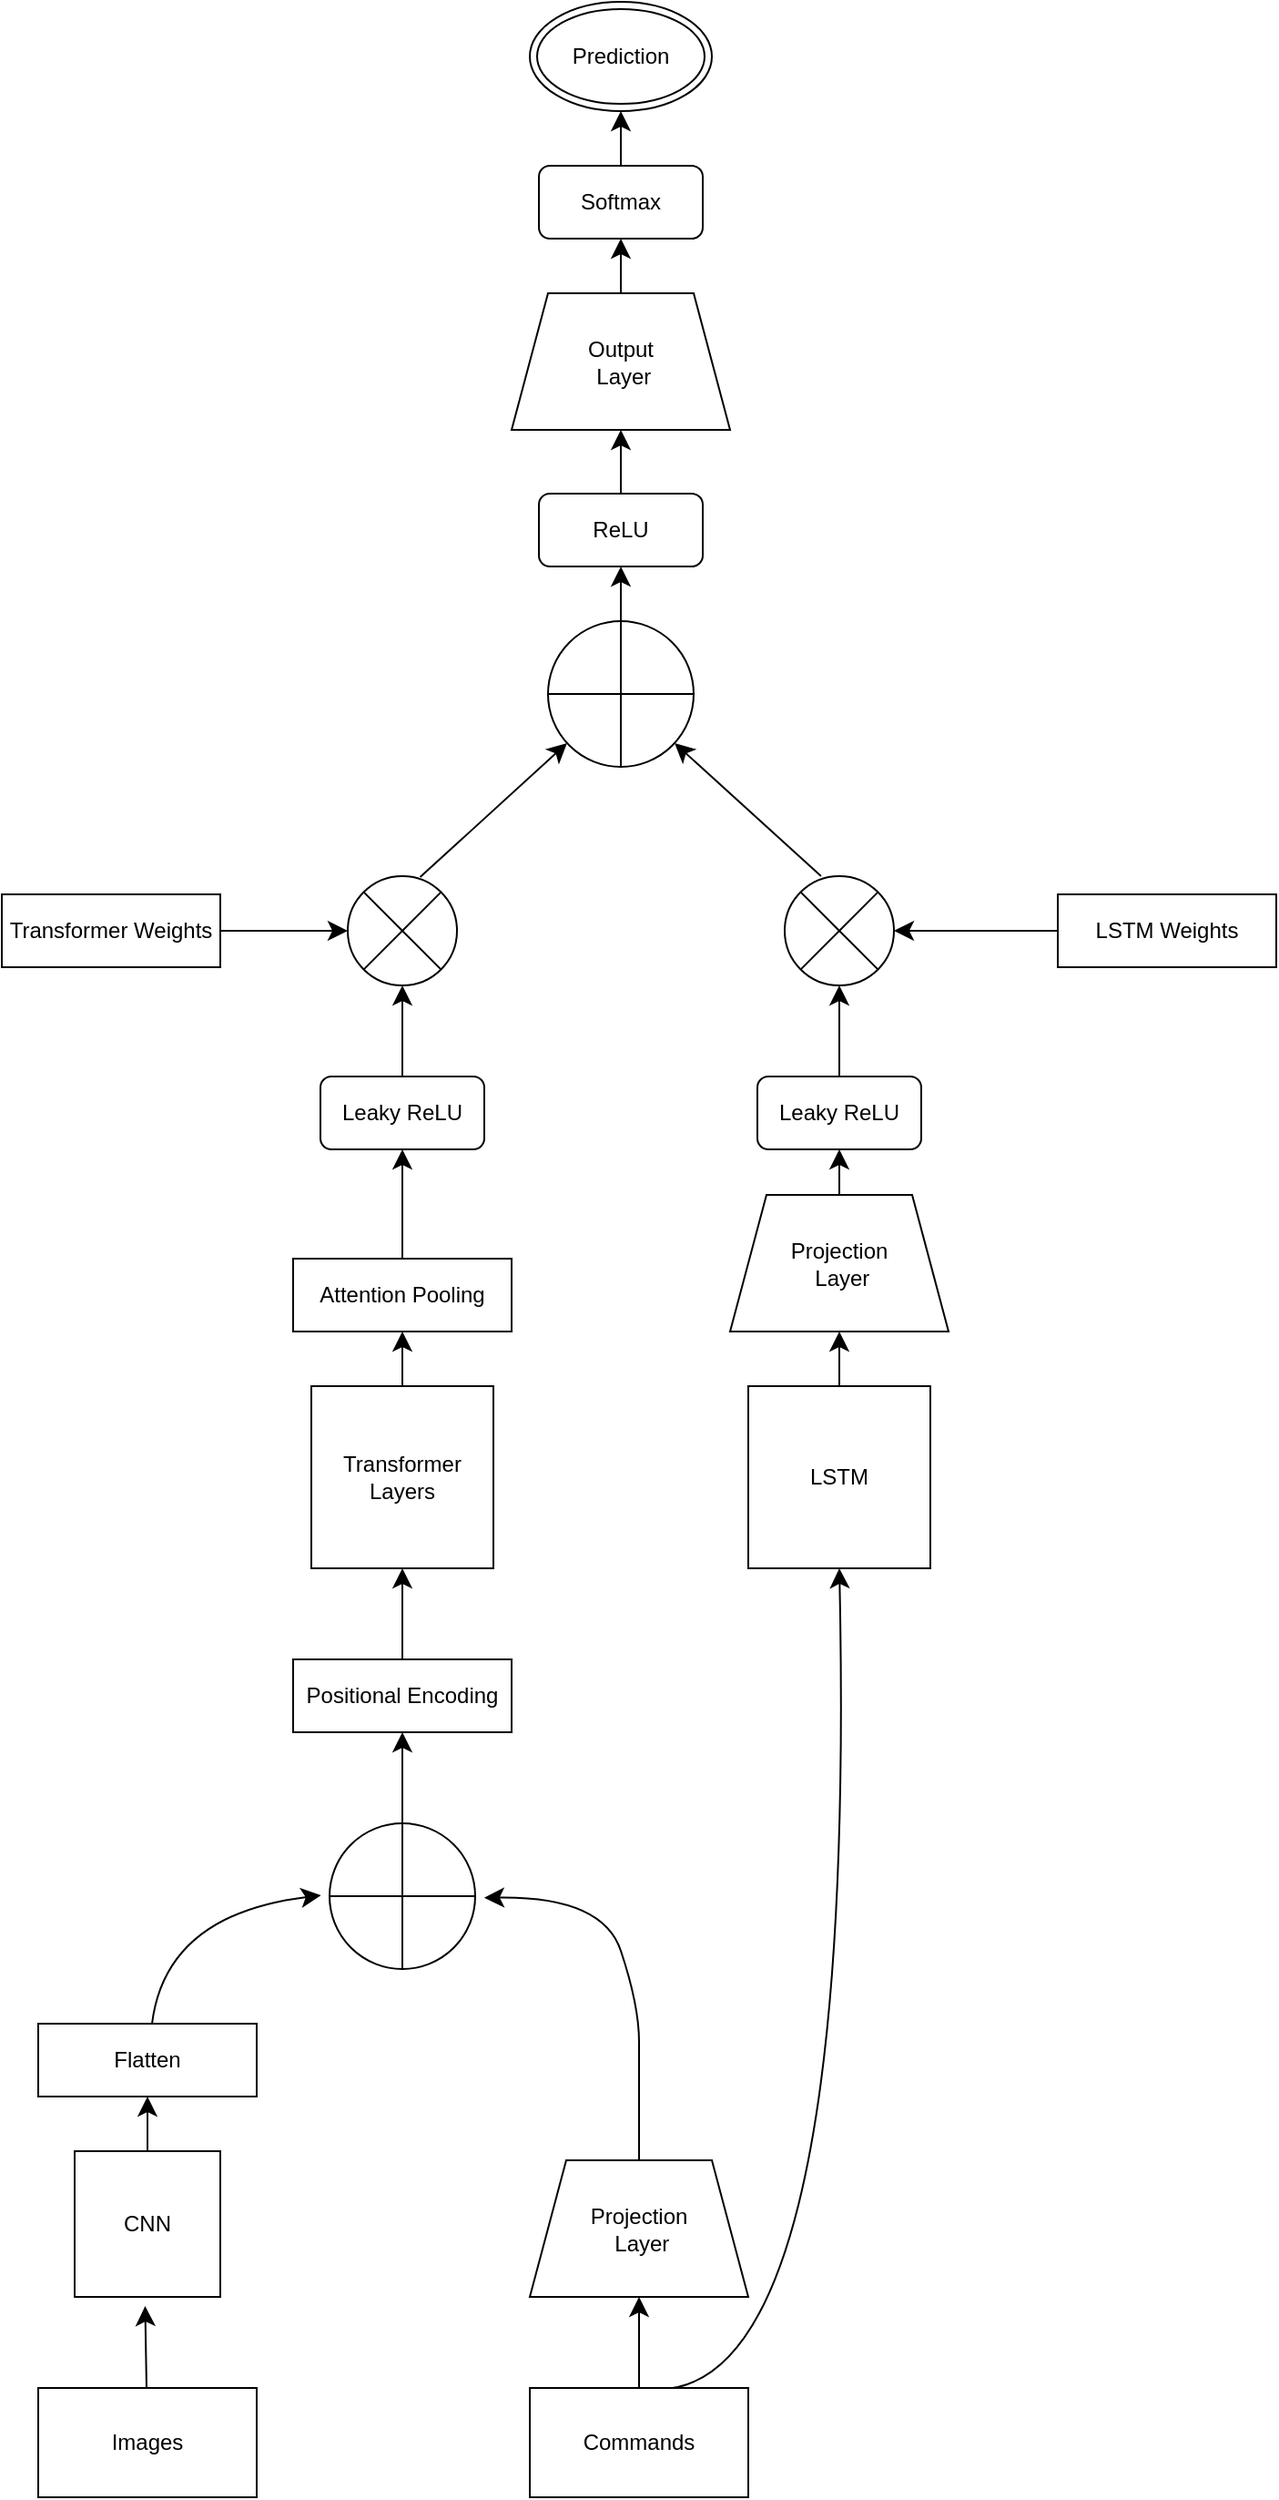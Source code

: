 <mxfile version="24.2.3" type="github">
  <diagram name="Page-1" id="edf60f1a-56cd-e834-aa8a-f176f3a09ee4">
    <mxGraphModel dx="1154" dy="1474" grid="1" gridSize="10" guides="1" tooltips="1" connect="1" arrows="1" fold="1" page="1" pageScale="1" pageWidth="1100" pageHeight="850" background="none" math="0" shadow="0">
      <root>
        <mxCell id="0" />
        <mxCell id="1" parent="0" />
        <mxCell id="h9_nZe1dcZp-BVQekUmI-1" value="Images" style="rounded=0;whiteSpace=wrap;html=1;" vertex="1" parent="1">
          <mxGeometry x="190" y="740" width="120" height="60" as="geometry" />
        </mxCell>
        <mxCell id="h9_nZe1dcZp-BVQekUmI-12" style="edgeStyle=none;curved=1;rounded=0;orthogonalLoop=1;jettySize=auto;html=1;entryX=0.5;entryY=1;entryDx=0;entryDy=0;fontSize=12;startSize=8;endSize=8;" edge="1" parent="1" source="h9_nZe1dcZp-BVQekUmI-2" target="h9_nZe1dcZp-BVQekUmI-27">
          <mxGeometry relative="1" as="geometry">
            <mxPoint x="520.0" y="690" as="targetPoint" />
          </mxGeometry>
        </mxCell>
        <mxCell id="h9_nZe1dcZp-BVQekUmI-32" style="edgeStyle=none;curved=1;rounded=0;orthogonalLoop=1;jettySize=auto;html=1;entryX=0.5;entryY=1;entryDx=0;entryDy=0;fontSize=12;startSize=8;endSize=8;exitX=0.5;exitY=0;exitDx=0;exitDy=0;" edge="1" parent="1" source="h9_nZe1dcZp-BVQekUmI-2" target="h9_nZe1dcZp-BVQekUmI-31">
          <mxGeometry relative="1" as="geometry">
            <Array as="points">
              <mxPoint x="640" y="760" />
            </Array>
          </mxGeometry>
        </mxCell>
        <mxCell id="h9_nZe1dcZp-BVQekUmI-2" value="Commands" style="rounded=0;whiteSpace=wrap;html=1;" vertex="1" parent="1">
          <mxGeometry x="460" y="740" width="120" height="60" as="geometry" />
        </mxCell>
        <mxCell id="h9_nZe1dcZp-BVQekUmI-9" value="" style="edgeStyle=none;curved=1;rounded=0;orthogonalLoop=1;jettySize=auto;html=1;fontSize=12;startSize=8;endSize=8;" edge="1" parent="1" source="h9_nZe1dcZp-BVQekUmI-5" target="h9_nZe1dcZp-BVQekUmI-8">
          <mxGeometry relative="1" as="geometry" />
        </mxCell>
        <mxCell id="h9_nZe1dcZp-BVQekUmI-5" value="CNN" style="whiteSpace=wrap;html=1;aspect=fixed;" vertex="1" parent="1">
          <mxGeometry x="210" y="610" width="80" height="80" as="geometry" />
        </mxCell>
        <mxCell id="h9_nZe1dcZp-BVQekUmI-7" style="edgeStyle=none;curved=1;rounded=0;orthogonalLoop=1;jettySize=auto;html=1;entryX=0.484;entryY=1.063;entryDx=0;entryDy=0;entryPerimeter=0;fontSize=12;startSize=8;endSize=8;" edge="1" parent="1" source="h9_nZe1dcZp-BVQekUmI-1" target="h9_nZe1dcZp-BVQekUmI-5">
          <mxGeometry relative="1" as="geometry" />
        </mxCell>
        <mxCell id="h9_nZe1dcZp-BVQekUmI-8" value="Flatten" style="whiteSpace=wrap;html=1;" vertex="1" parent="1">
          <mxGeometry x="190" y="540" width="120" height="40" as="geometry" />
        </mxCell>
        <mxCell id="h9_nZe1dcZp-BVQekUmI-19" style="edgeStyle=none;curved=1;rounded=0;orthogonalLoop=1;jettySize=auto;html=1;entryX=0.5;entryY=1;entryDx=0;entryDy=0;fontSize=12;startSize=8;endSize=8;" edge="1" parent="1" source="h9_nZe1dcZp-BVQekUmI-15" target="h9_nZe1dcZp-BVQekUmI-20">
          <mxGeometry relative="1" as="geometry">
            <mxPoint x="390.0" y="390" as="targetPoint" />
          </mxGeometry>
        </mxCell>
        <mxCell id="h9_nZe1dcZp-BVQekUmI-15" value="" style="shape=orEllipse;perimeter=ellipsePerimeter;whiteSpace=wrap;html=1;backgroundOutline=1;" vertex="1" parent="1">
          <mxGeometry x="350" y="430" width="80" height="80" as="geometry" />
        </mxCell>
        <mxCell id="h9_nZe1dcZp-BVQekUmI-16" style="edgeStyle=none;curved=1;rounded=0;orthogonalLoop=1;jettySize=auto;html=1;entryX=-0.059;entryY=0.494;entryDx=0;entryDy=0;entryPerimeter=0;fontSize=12;startSize=8;endSize=8;" edge="1" parent="1" source="h9_nZe1dcZp-BVQekUmI-8" target="h9_nZe1dcZp-BVQekUmI-15">
          <mxGeometry relative="1" as="geometry">
            <Array as="points">
              <mxPoint x="260" y="480" />
            </Array>
          </mxGeometry>
        </mxCell>
        <mxCell id="h9_nZe1dcZp-BVQekUmI-17" style="edgeStyle=none;curved=1;rounded=0;orthogonalLoop=1;jettySize=auto;html=1;entryX=1.062;entryY=0.511;entryDx=0;entryDy=0;entryPerimeter=0;fontSize=12;startSize=8;endSize=8;exitX=0.5;exitY=0;exitDx=0;exitDy=0;" edge="1" parent="1" source="h9_nZe1dcZp-BVQekUmI-27" target="h9_nZe1dcZp-BVQekUmI-15">
          <mxGeometry relative="1" as="geometry">
            <mxPoint x="520.0" y="610" as="sourcePoint" />
            <Array as="points">
              <mxPoint x="520" y="570" />
              <mxPoint x="520" y="530" />
              <mxPoint x="500" y="470" />
            </Array>
          </mxGeometry>
        </mxCell>
        <mxCell id="h9_nZe1dcZp-BVQekUmI-24" style="edgeStyle=none;curved=1;rounded=0;orthogonalLoop=1;jettySize=auto;html=1;entryX=0.5;entryY=1;entryDx=0;entryDy=0;fontSize=12;startSize=8;endSize=8;" edge="1" parent="1" source="h9_nZe1dcZp-BVQekUmI-20" target="h9_nZe1dcZp-BVQekUmI-23">
          <mxGeometry relative="1" as="geometry" />
        </mxCell>
        <mxCell id="h9_nZe1dcZp-BVQekUmI-20" value="Positional Encoding" style="whiteSpace=wrap;html=1;" vertex="1" parent="1">
          <mxGeometry x="330" y="340" width="120" height="40" as="geometry" />
        </mxCell>
        <mxCell id="h9_nZe1dcZp-BVQekUmI-26" style="edgeStyle=none;curved=1;rounded=0;orthogonalLoop=1;jettySize=auto;html=1;entryX=0.5;entryY=1;entryDx=0;entryDy=0;fontSize=12;startSize=8;endSize=8;" edge="1" parent="1" source="h9_nZe1dcZp-BVQekUmI-23" target="h9_nZe1dcZp-BVQekUmI-25">
          <mxGeometry relative="1" as="geometry" />
        </mxCell>
        <mxCell id="h9_nZe1dcZp-BVQekUmI-23" value="Transformer Layers" style="whiteSpace=wrap;html=1;aspect=fixed;" vertex="1" parent="1">
          <mxGeometry x="340" y="190" width="100" height="100" as="geometry" />
        </mxCell>
        <mxCell id="h9_nZe1dcZp-BVQekUmI-30" style="edgeStyle=none;curved=1;rounded=0;orthogonalLoop=1;jettySize=auto;html=1;entryX=0.5;entryY=1;entryDx=0;entryDy=0;fontSize=12;startSize=8;endSize=8;" edge="1" parent="1" source="h9_nZe1dcZp-BVQekUmI-25" target="h9_nZe1dcZp-BVQekUmI-29">
          <mxGeometry relative="1" as="geometry" />
        </mxCell>
        <mxCell id="h9_nZe1dcZp-BVQekUmI-25" value="Attention Pooling" style="whiteSpace=wrap;html=1;" vertex="1" parent="1">
          <mxGeometry x="330" y="120" width="120" height="40" as="geometry" />
        </mxCell>
        <mxCell id="h9_nZe1dcZp-BVQekUmI-27" value="Projection&lt;div&gt;&amp;nbsp;Layer&lt;/div&gt;" style="shape=trapezoid;perimeter=trapezoidPerimeter;whiteSpace=wrap;html=1;fixedSize=1;" vertex="1" parent="1">
          <mxGeometry x="460" y="615" width="120" height="75" as="geometry" />
        </mxCell>
        <mxCell id="h9_nZe1dcZp-BVQekUmI-44" style="edgeStyle=none;curved=1;rounded=0;orthogonalLoop=1;jettySize=auto;html=1;entryX=0.5;entryY=1;entryDx=0;entryDy=0;fontSize=12;startSize=8;endSize=8;" edge="1" parent="1" source="h9_nZe1dcZp-BVQekUmI-29" target="h9_nZe1dcZp-BVQekUmI-40">
          <mxGeometry relative="1" as="geometry" />
        </mxCell>
        <mxCell id="h9_nZe1dcZp-BVQekUmI-29" value="Leaky ReLU" style="rounded=1;whiteSpace=wrap;html=1;" vertex="1" parent="1">
          <mxGeometry x="345" y="20" width="90" height="40" as="geometry" />
        </mxCell>
        <mxCell id="h9_nZe1dcZp-BVQekUmI-35" style="edgeStyle=none;curved=1;rounded=0;orthogonalLoop=1;jettySize=auto;html=1;entryX=0.5;entryY=1;entryDx=0;entryDy=0;fontSize=12;startSize=8;endSize=8;" edge="1" parent="1" source="h9_nZe1dcZp-BVQekUmI-31" target="h9_nZe1dcZp-BVQekUmI-34">
          <mxGeometry relative="1" as="geometry" />
        </mxCell>
        <mxCell id="h9_nZe1dcZp-BVQekUmI-31" value="LSTM" style="whiteSpace=wrap;html=1;aspect=fixed;" vertex="1" parent="1">
          <mxGeometry x="580" y="190" width="100" height="100" as="geometry" />
        </mxCell>
        <mxCell id="h9_nZe1dcZp-BVQekUmI-37" style="edgeStyle=none;curved=1;rounded=0;orthogonalLoop=1;jettySize=auto;html=1;entryX=0.5;entryY=1;entryDx=0;entryDy=0;fontSize=12;startSize=8;endSize=8;" edge="1" parent="1" source="h9_nZe1dcZp-BVQekUmI-34" target="h9_nZe1dcZp-BVQekUmI-36">
          <mxGeometry relative="1" as="geometry" />
        </mxCell>
        <mxCell id="h9_nZe1dcZp-BVQekUmI-34" value="Projection&lt;div&gt;&amp;nbsp;Layer&lt;/div&gt;" style="shape=trapezoid;perimeter=trapezoidPerimeter;whiteSpace=wrap;html=1;fixedSize=1;" vertex="1" parent="1">
          <mxGeometry x="570" y="85" width="120" height="75" as="geometry" />
        </mxCell>
        <mxCell id="h9_nZe1dcZp-BVQekUmI-45" style="edgeStyle=none;curved=1;rounded=0;orthogonalLoop=1;jettySize=auto;html=1;entryX=0.5;entryY=1;entryDx=0;entryDy=0;fontSize=12;startSize=8;endSize=8;" edge="1" parent="1" source="h9_nZe1dcZp-BVQekUmI-36" target="h9_nZe1dcZp-BVQekUmI-41">
          <mxGeometry relative="1" as="geometry" />
        </mxCell>
        <mxCell id="h9_nZe1dcZp-BVQekUmI-36" value="Leaky ReLU" style="rounded=1;whiteSpace=wrap;html=1;" vertex="1" parent="1">
          <mxGeometry x="585" y="20" width="90" height="40" as="geometry" />
        </mxCell>
        <mxCell id="h9_nZe1dcZp-BVQekUmI-43" style="edgeStyle=none;curved=1;rounded=0;orthogonalLoop=1;jettySize=auto;html=1;entryX=0;entryY=0.5;entryDx=0;entryDy=0;fontSize=12;startSize=8;endSize=8;" edge="1" parent="1" source="h9_nZe1dcZp-BVQekUmI-38" target="h9_nZe1dcZp-BVQekUmI-40">
          <mxGeometry relative="1" as="geometry" />
        </mxCell>
        <mxCell id="h9_nZe1dcZp-BVQekUmI-38" value="Transformer Weights" style="whiteSpace=wrap;html=1;" vertex="1" parent="1">
          <mxGeometry x="170" y="-80" width="120" height="40" as="geometry" />
        </mxCell>
        <mxCell id="h9_nZe1dcZp-BVQekUmI-42" style="edgeStyle=none;curved=1;rounded=0;orthogonalLoop=1;jettySize=auto;html=1;entryX=1;entryY=0.5;entryDx=0;entryDy=0;fontSize=12;startSize=8;endSize=8;" edge="1" parent="1" source="h9_nZe1dcZp-BVQekUmI-39" target="h9_nZe1dcZp-BVQekUmI-41">
          <mxGeometry relative="1" as="geometry" />
        </mxCell>
        <mxCell id="h9_nZe1dcZp-BVQekUmI-39" value="LSTM Weights" style="whiteSpace=wrap;html=1;" vertex="1" parent="1">
          <mxGeometry x="750" y="-80" width="120" height="40" as="geometry" />
        </mxCell>
        <mxCell id="h9_nZe1dcZp-BVQekUmI-47" style="edgeStyle=none;curved=1;rounded=0;orthogonalLoop=1;jettySize=auto;html=1;fontSize=12;startSize=8;endSize=8;exitX=0.663;exitY=0.009;exitDx=0;exitDy=0;exitPerimeter=0;" edge="1" parent="1" source="h9_nZe1dcZp-BVQekUmI-40" target="h9_nZe1dcZp-BVQekUmI-46">
          <mxGeometry relative="1" as="geometry" />
        </mxCell>
        <mxCell id="h9_nZe1dcZp-BVQekUmI-40" value="" style="shape=sumEllipse;perimeter=ellipsePerimeter;whiteSpace=wrap;html=1;backgroundOutline=1;" vertex="1" parent="1">
          <mxGeometry x="360" y="-90" width="60" height="60" as="geometry" />
        </mxCell>
        <mxCell id="h9_nZe1dcZp-BVQekUmI-48" style="edgeStyle=none;curved=1;rounded=0;orthogonalLoop=1;jettySize=auto;html=1;fontSize=12;startSize=8;endSize=8;exitX=0.333;exitY=0;exitDx=0;exitDy=0;exitPerimeter=0;" edge="1" parent="1" source="h9_nZe1dcZp-BVQekUmI-41" target="h9_nZe1dcZp-BVQekUmI-46">
          <mxGeometry relative="1" as="geometry" />
        </mxCell>
        <mxCell id="h9_nZe1dcZp-BVQekUmI-41" value="" style="shape=sumEllipse;perimeter=ellipsePerimeter;whiteSpace=wrap;html=1;backgroundOutline=1;" vertex="1" parent="1">
          <mxGeometry x="600" y="-90" width="60" height="60" as="geometry" />
        </mxCell>
        <mxCell id="h9_nZe1dcZp-BVQekUmI-50" style="edgeStyle=none;curved=1;rounded=0;orthogonalLoop=1;jettySize=auto;html=1;entryX=0.5;entryY=1;entryDx=0;entryDy=0;fontSize=12;startSize=8;endSize=8;" edge="1" parent="1" source="h9_nZe1dcZp-BVQekUmI-46" target="h9_nZe1dcZp-BVQekUmI-49">
          <mxGeometry relative="1" as="geometry" />
        </mxCell>
        <mxCell id="h9_nZe1dcZp-BVQekUmI-46" value="" style="shape=orEllipse;perimeter=ellipsePerimeter;whiteSpace=wrap;html=1;backgroundOutline=1;" vertex="1" parent="1">
          <mxGeometry x="470" y="-230" width="80" height="80" as="geometry" />
        </mxCell>
        <mxCell id="h9_nZe1dcZp-BVQekUmI-52" style="edgeStyle=none;curved=1;rounded=0;orthogonalLoop=1;jettySize=auto;html=1;entryX=0.5;entryY=1;entryDx=0;entryDy=0;fontSize=12;startSize=8;endSize=8;" edge="1" parent="1" source="h9_nZe1dcZp-BVQekUmI-49" target="h9_nZe1dcZp-BVQekUmI-51">
          <mxGeometry relative="1" as="geometry" />
        </mxCell>
        <mxCell id="h9_nZe1dcZp-BVQekUmI-49" value="ReLU" style="rounded=1;whiteSpace=wrap;html=1;" vertex="1" parent="1">
          <mxGeometry x="465" y="-300" width="90" height="40" as="geometry" />
        </mxCell>
        <mxCell id="h9_nZe1dcZp-BVQekUmI-55" style="edgeStyle=none;curved=1;rounded=0;orthogonalLoop=1;jettySize=auto;html=1;entryX=0.5;entryY=1;entryDx=0;entryDy=0;fontSize=12;startSize=8;endSize=8;" edge="1" parent="1" source="h9_nZe1dcZp-BVQekUmI-51" target="h9_nZe1dcZp-BVQekUmI-54">
          <mxGeometry relative="1" as="geometry" />
        </mxCell>
        <mxCell id="h9_nZe1dcZp-BVQekUmI-51" value="Output&lt;br&gt;&lt;div&gt;&amp;nbsp;Layer&lt;/div&gt;" style="shape=trapezoid;perimeter=trapezoidPerimeter;whiteSpace=wrap;html=1;fixedSize=1;" vertex="1" parent="1">
          <mxGeometry x="450" y="-410" width="120" height="75" as="geometry" />
        </mxCell>
        <mxCell id="h9_nZe1dcZp-BVQekUmI-57" style="edgeStyle=none;curved=1;rounded=0;orthogonalLoop=1;jettySize=auto;html=1;entryX=0.5;entryY=1;entryDx=0;entryDy=0;fontSize=12;startSize=8;endSize=8;" edge="1" parent="1" source="h9_nZe1dcZp-BVQekUmI-54" target="h9_nZe1dcZp-BVQekUmI-56">
          <mxGeometry relative="1" as="geometry" />
        </mxCell>
        <mxCell id="h9_nZe1dcZp-BVQekUmI-54" value="Softmax" style="rounded=1;whiteSpace=wrap;html=1;" vertex="1" parent="1">
          <mxGeometry x="465" y="-480" width="90" height="40" as="geometry" />
        </mxCell>
        <mxCell id="h9_nZe1dcZp-BVQekUmI-56" value="Prediction" style="ellipse;shape=doubleEllipse;whiteSpace=wrap;html=1;" vertex="1" parent="1">
          <mxGeometry x="460" y="-570" width="100" height="60" as="geometry" />
        </mxCell>
      </root>
    </mxGraphModel>
  </diagram>
</mxfile>
